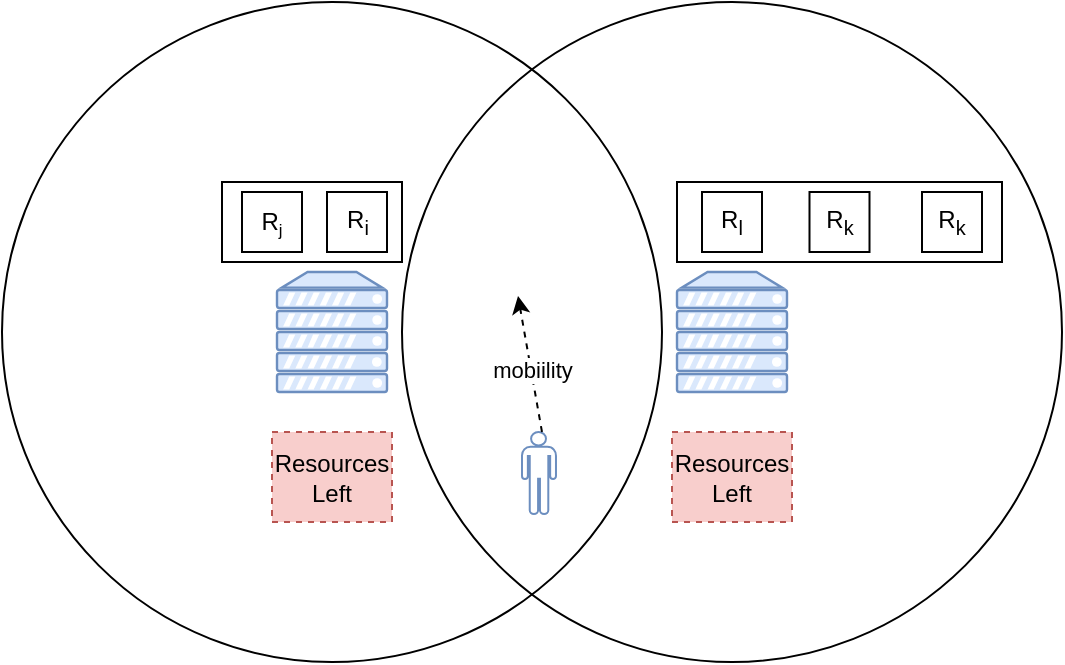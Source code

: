 <mxfile version="22.0.0" type="github">
  <diagram name="第 1 页" id="CeplcZcWKteRM2vLw57B">
    <mxGraphModel dx="2004" dy="795" grid="1" gridSize="10" guides="1" tooltips="1" connect="1" arrows="1" fold="1" page="1" pageScale="1" pageWidth="827" pageHeight="1169" math="0" shadow="0">
      <root>
        <mxCell id="0" />
        <mxCell id="1" parent="0" />
        <mxCell id="4QyUF-N3ruEHvQ-egUOj-3" value="" style="ellipse;whiteSpace=wrap;html=1;aspect=fixed;fillColor=none;" vertex="1" parent="1">
          <mxGeometry x="60" y="370" width="330" height="330" as="geometry" />
        </mxCell>
        <mxCell id="4QyUF-N3ruEHvQ-egUOj-2" value="" style="verticalAlign=top;verticalLabelPosition=bottom;labelPosition=center;align=center;html=1;outlineConnect=0;fillColor=#dae8fc;strokeColor=#6c8ebf;gradientDirection=north;strokeWidth=2;shape=mxgraph.networks.server;" vertex="1" parent="1">
          <mxGeometry x="197.5" y="505" width="55" height="60" as="geometry" />
        </mxCell>
        <mxCell id="4QyUF-N3ruEHvQ-egUOj-8" value="" style="ellipse;whiteSpace=wrap;html=1;aspect=fixed;fillColor=none;" vertex="1" parent="1">
          <mxGeometry x="260" y="370" width="330" height="330" as="geometry" />
        </mxCell>
        <mxCell id="4QyUF-N3ruEHvQ-egUOj-7" value="" style="verticalAlign=top;verticalLabelPosition=bottom;labelPosition=center;align=center;html=1;outlineConnect=0;fillColor=#dae8fc;strokeColor=#6c8ebf;gradientDirection=north;strokeWidth=2;shape=mxgraph.networks.server;" vertex="1" parent="1">
          <mxGeometry x="397.5" y="505" width="55" height="60" as="geometry" />
        </mxCell>
        <mxCell id="4QyUF-N3ruEHvQ-egUOj-9" value="" style="shape=mxgraph.signs.people.man_1;html=1;pointerEvents=1;fillColor=none;strokeColor=#6c8ebf;verticalLabelPosition=bottom;verticalAlign=top;align=center;sketch=0;" vertex="1" parent="1">
          <mxGeometry x="320" y="585" width="17" height="41" as="geometry" />
        </mxCell>
        <mxCell id="4QyUF-N3ruEHvQ-egUOj-11" value="" style="rounded=0;whiteSpace=wrap;html=1;" vertex="1" parent="1">
          <mxGeometry x="170" y="460" width="90" height="40" as="geometry" />
        </mxCell>
        <mxCell id="4QyUF-N3ruEHvQ-egUOj-12" value="" style="rounded=0;whiteSpace=wrap;html=1;" vertex="1" parent="1">
          <mxGeometry x="397.5" y="460" width="162.5" height="40" as="geometry" />
        </mxCell>
        <mxCell id="4QyUF-N3ruEHvQ-egUOj-13" value="R&lt;sub&gt;i&lt;/sub&gt;" style="whiteSpace=wrap;html=1;aspect=fixed;" vertex="1" parent="1">
          <mxGeometry x="222.5" y="465" width="30" height="30" as="geometry" />
        </mxCell>
        <mxCell id="4QyUF-N3ruEHvQ-egUOj-15" value="R&lt;span style=&quot;font-size: 10px;&quot;&gt;&lt;sub&gt;j&lt;/sub&gt;&lt;/span&gt;" style="whiteSpace=wrap;html=1;aspect=fixed;" vertex="1" parent="1">
          <mxGeometry x="180" y="465" width="30" height="30" as="geometry" />
        </mxCell>
        <mxCell id="4QyUF-N3ruEHvQ-egUOj-16" value="R&lt;sub&gt;k&lt;/sub&gt;" style="whiteSpace=wrap;html=1;aspect=fixed;" vertex="1" parent="1">
          <mxGeometry x="520" y="465" width="30" height="30" as="geometry" />
        </mxCell>
        <mxCell id="4QyUF-N3ruEHvQ-egUOj-17" value="R&lt;sub style=&quot;border-color: var(--border-color);&quot;&gt;k&lt;/sub&gt;" style="whiteSpace=wrap;html=1;aspect=fixed;" vertex="1" parent="1">
          <mxGeometry x="463.75" y="465" width="30" height="30" as="geometry" />
        </mxCell>
        <mxCell id="4QyUF-N3ruEHvQ-egUOj-18" value="R&lt;sub style=&quot;border-color: var(--border-color);&quot;&gt;l&lt;/sub&gt;" style="whiteSpace=wrap;html=1;aspect=fixed;" vertex="1" parent="1">
          <mxGeometry x="410" y="465" width="30" height="30" as="geometry" />
        </mxCell>
        <mxCell id="4QyUF-N3ruEHvQ-egUOj-20" value="" style="endArrow=classic;html=1;rounded=0;dashed=1;" edge="1" parent="1">
          <mxGeometry width="50" height="50" relative="1" as="geometry">
            <mxPoint x="330" y="585" as="sourcePoint" />
            <mxPoint x="318" y="517" as="targetPoint" />
          </mxGeometry>
        </mxCell>
        <mxCell id="4QyUF-N3ruEHvQ-egUOj-21" value="mobiility" style="edgeLabel;html=1;align=center;verticalAlign=middle;resizable=0;points=[];" vertex="1" connectable="0" parent="4QyUF-N3ruEHvQ-egUOj-20">
          <mxGeometry x="-0.086" relative="1" as="geometry">
            <mxPoint as="offset" />
          </mxGeometry>
        </mxCell>
        <mxCell id="4QyUF-N3ruEHvQ-egUOj-22" value="Resources&lt;br&gt;Left" style="rounded=0;whiteSpace=wrap;html=1;fillColor=#f8cecc;strokeColor=#b85450;dashed=1;" vertex="1" parent="1">
          <mxGeometry x="395" y="585" width="60" height="45" as="geometry" />
        </mxCell>
        <mxCell id="4QyUF-N3ruEHvQ-egUOj-23" value="Resources&lt;br&gt;Left" style="rounded=0;whiteSpace=wrap;html=1;fillColor=#f8cecc;strokeColor=#b85450;dashed=1;" vertex="1" parent="1">
          <mxGeometry x="195" y="585" width="60" height="45" as="geometry" />
        </mxCell>
      </root>
    </mxGraphModel>
  </diagram>
</mxfile>
